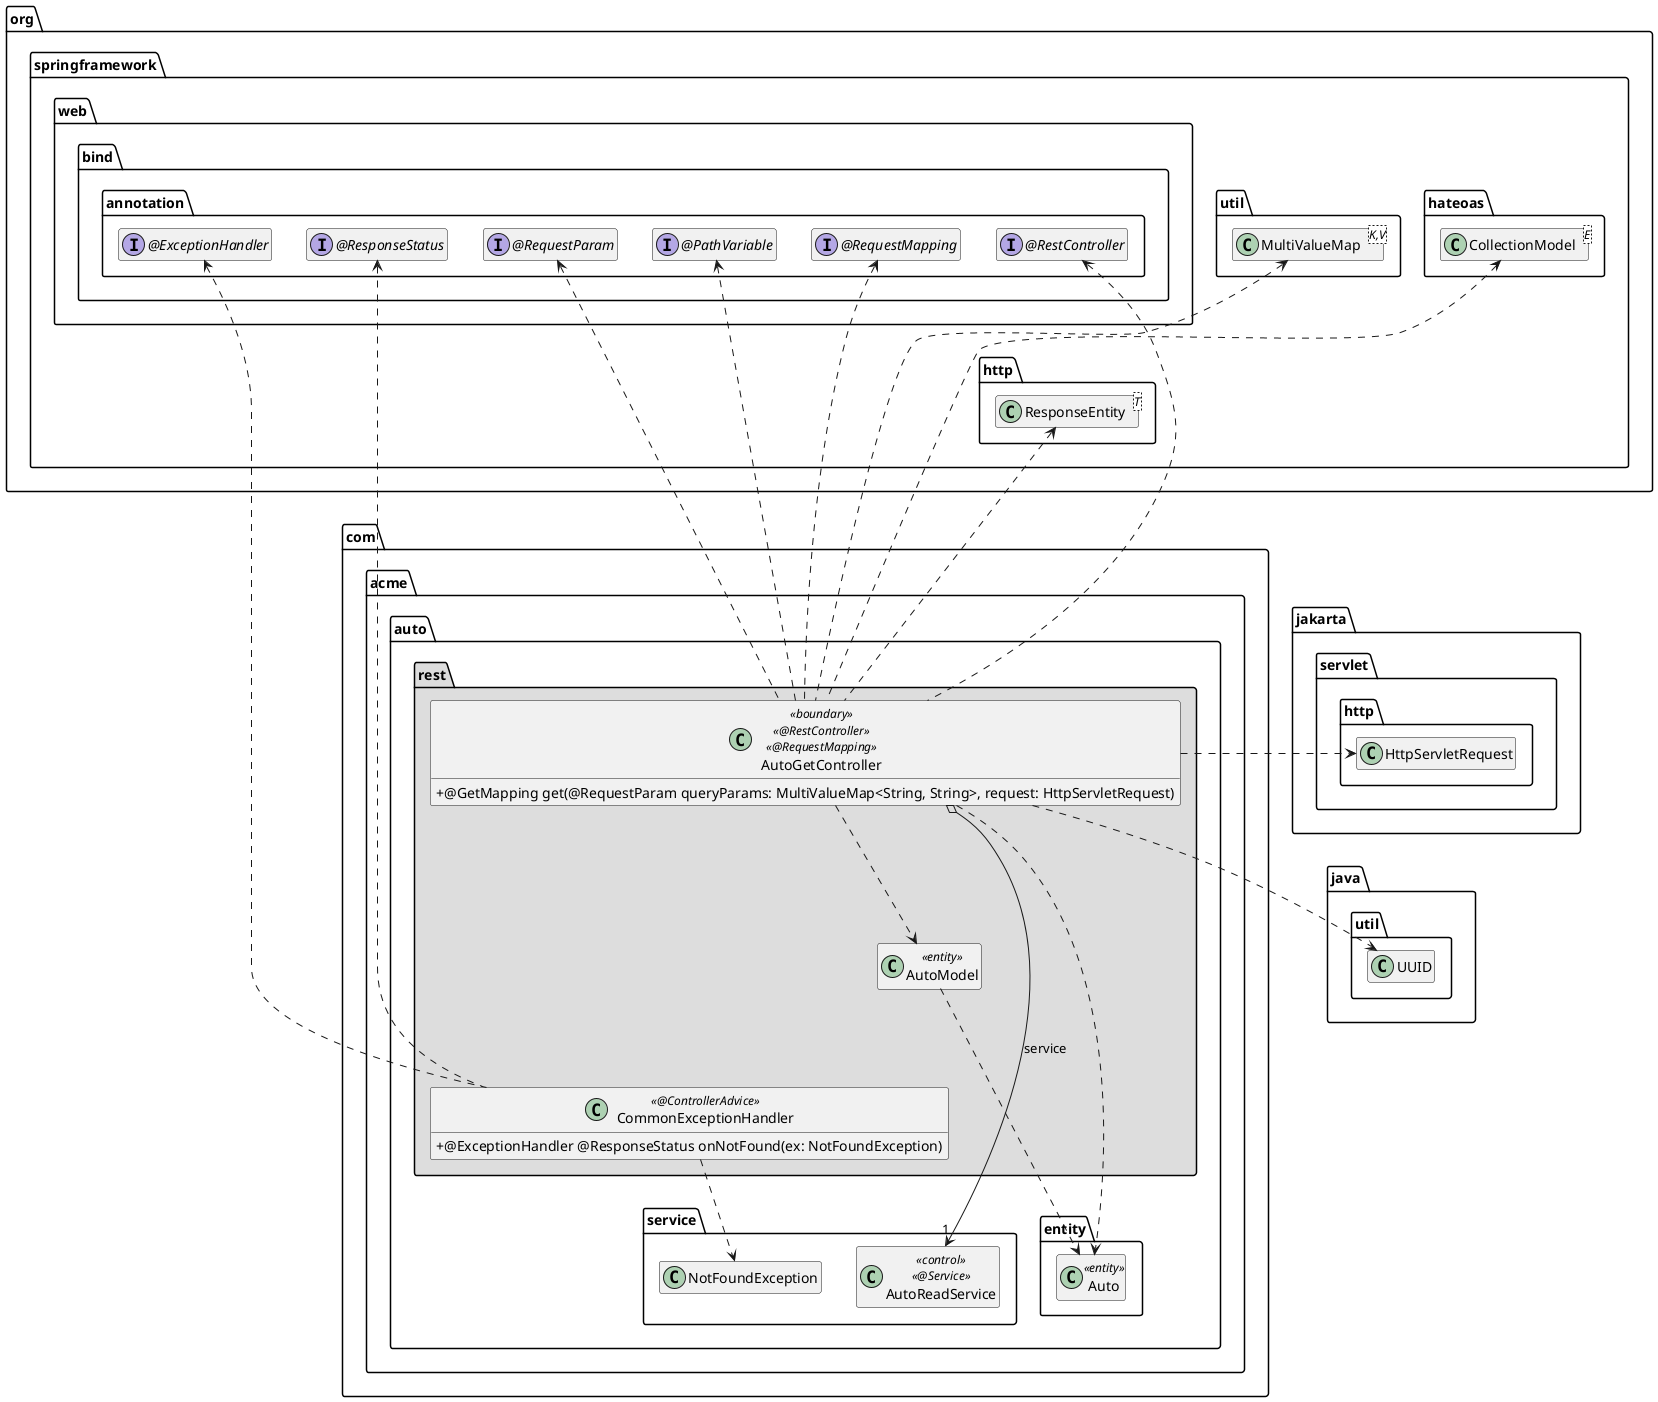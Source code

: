 @startuml AutoHandler

skinparam classAttributeIconSize 0

package jakarta.servlet.http {
    class HttpServletRequest
}

package org.springframework {
    package web.bind.annotation {
        interface "@RestController" as RestController
        interface "@RequestMapping" as RequestMapping
        interface "@PathVariable" as PathVariable
        interface "@RequestParam" as RequestParam
        interface "@ExceptionHandler" as ExceptionHandler
        interface "@ResponseStatus" as ResponseStatus

        RequestMapping .left[hidden].> RestController
    }

    package http {
        class ResponseEntity<T>
    }
    package hateoas {
        class CollectionModel<E>
    }
    package util {
        class MultiValueMap<K,V>
    }

    ResponseEntity .up[hidden].> CollectionModel
}

package java.util {
    class UUID

    UUID .up[hidden].> HttpServletRequest
}

package com.acme.auto {
    package entity {
        class Auto << entity >>
    }

    package service {
        class AutoReadService << control >> << @Service >>
        class NotFoundException

        AutoReadService .right[hidden].> NotFoundException
    }

    package rest #DDDDDD {
        class AutoModel <<entity>>

        class AutoGetController << boundary >> << @RestController >> << @RequestMapping >> {
            + @GetMapping get(@RequestParam queryParams: MultiValueMap<String, String>, request: HttpServletRequest)
        }

        class CommonExceptionHandler << @ControllerAdvice >> {
            + @ExceptionHandler @ResponseStatus onNotFound(ex: NotFoundException)
        }

        AutoGetController o-right-> "1" AutoReadService : service
        AutoGetController ..> AutoModel
        AutoGetController ..> Auto

        AutoGetController .up.> CollectionModel
        AutoGetController .right.> HttpServletRequest
        AutoGetController .up.> MultiValueMap
        AutoGetController .up.> ResponseEntity

        AutoGetController .up.> RestController
        AutoGetController .up.> RequestMapping
        AutoGetController .up.> PathVariable
        AutoGetController .up.> RequestParam

        CommonExceptionHandler .up.> ExceptionHandler
        CommonExceptionHandler .up.> ResponseStatus
        CommonExceptionHandler ..> NotFoundException
        CommonExceptionHandler .up[hidden].> AutoModel
        CommonExceptionHandler .[hidden].> Auto

        AutoGetController .right.> UUID

        AutoModel ..> Auto
        AutoModel .[hidden].> AutoReadService
    }
}

hide empty members

@enduml
